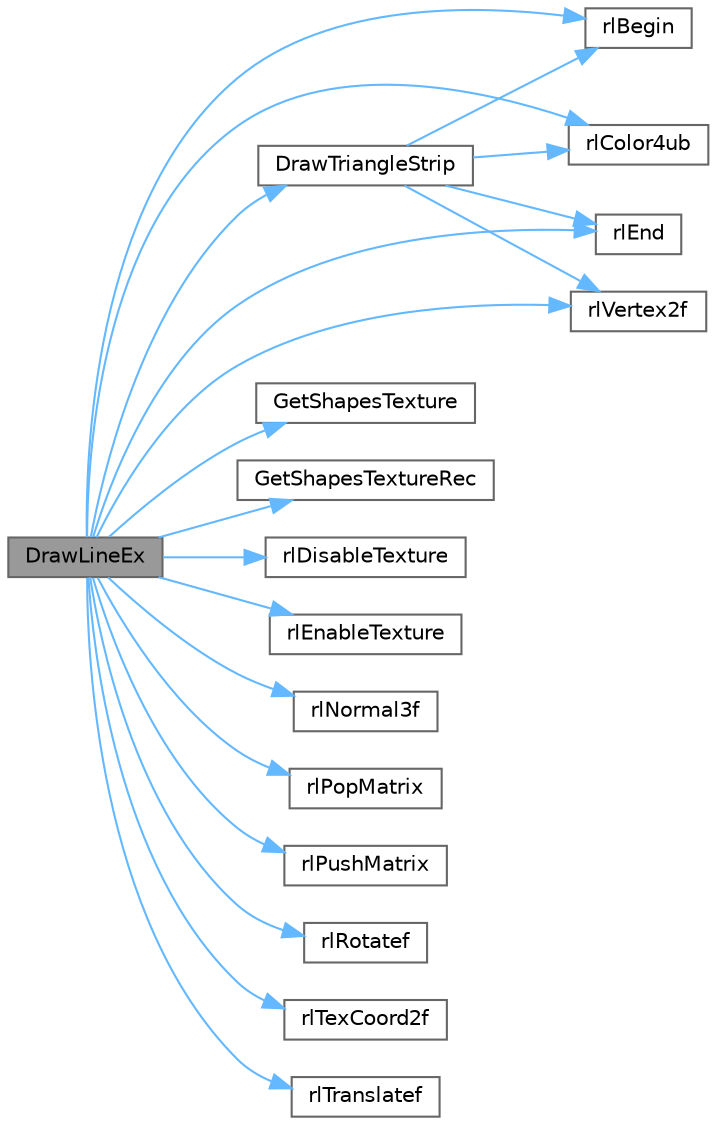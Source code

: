 digraph "DrawLineEx"
{
 // LATEX_PDF_SIZE
  bgcolor="transparent";
  edge [fontname=Helvetica,fontsize=10,labelfontname=Helvetica,labelfontsize=10];
  node [fontname=Helvetica,fontsize=10,shape=box,height=0.2,width=0.4];
  rankdir="LR";
  Node1 [id="Node000001",label="DrawLineEx",height=0.2,width=0.4,color="gray40", fillcolor="grey60", style="filled", fontcolor="black",tooltip=" "];
  Node1 -> Node2 [id="edge20_Node000001_Node000002",color="steelblue1",style="solid",tooltip=" "];
  Node2 [id="Node000002",label="DrawTriangleStrip",height=0.2,width=0.4,color="grey40", fillcolor="white", style="filled",URL="$_classes_2lib_2rshapes_8c.html#a2c5383f4303b2081b49190470929dbfb",tooltip=" "];
  Node2 -> Node3 [id="edge21_Node000002_Node000003",color="steelblue1",style="solid",tooltip=" "];
  Node3 [id="Node000003",label="rlBegin",height=0.2,width=0.4,color="grey40", fillcolor="white", style="filled",URL="$_classes_2lib_2raylib_2src_2rlgl_8h.html#a9b5d5ccff4766025b1c4503f9abb958c",tooltip=" "];
  Node2 -> Node4 [id="edge22_Node000002_Node000004",color="steelblue1",style="solid",tooltip=" "];
  Node4 [id="Node000004",label="rlColor4ub",height=0.2,width=0.4,color="grey40", fillcolor="white", style="filled",URL="$_classes_2lib_2raylib_2src_2rlgl_8h.html#acde23fe95db450a4e52a1032ce800a39",tooltip=" "];
  Node2 -> Node5 [id="edge23_Node000002_Node000005",color="steelblue1",style="solid",tooltip=" "];
  Node5 [id="Node000005",label="rlEnd",height=0.2,width=0.4,color="grey40", fillcolor="white", style="filled",URL="$_classes_2lib_2raylib_2src_2rlgl_8h.html#a19048aba72ae93e44ba38ad39cbeea3c",tooltip=" "];
  Node2 -> Node6 [id="edge24_Node000002_Node000006",color="steelblue1",style="solid",tooltip=" "];
  Node6 [id="Node000006",label="rlVertex2f",height=0.2,width=0.4,color="grey40", fillcolor="white", style="filled",URL="$_classes_2lib_2raylib_2src_2rlgl_8h.html#a87705672f83d5919863f1e82bcd946b3",tooltip=" "];
  Node1 -> Node7 [id="edge25_Node000001_Node000007",color="steelblue1",style="solid",tooltip=" "];
  Node7 [id="Node000007",label="GetShapesTexture",height=0.2,width=0.4,color="grey40", fillcolor="white", style="filled",URL="$_classes_2lib_2raylib_2src_2raylib_8h.html#a870cbb30033f39fcbafdbb7ba068575c",tooltip=" "];
  Node1 -> Node8 [id="edge26_Node000001_Node000008",color="steelblue1",style="solid",tooltip=" "];
  Node8 [id="Node000008",label="GetShapesTextureRec",height=0.2,width=0.4,color="grey40", fillcolor="white", style="filled",URL="$_classes_2lib_2raylib_2src_2raylib_8h.html#a39365de98d995c63e2dc5b7ee0978704",tooltip=" "];
  Node1 -> Node3 [id="edge27_Node000001_Node000003",color="steelblue1",style="solid",tooltip=" "];
  Node1 -> Node4 [id="edge28_Node000001_Node000004",color="steelblue1",style="solid",tooltip=" "];
  Node1 -> Node9 [id="edge29_Node000001_Node000009",color="steelblue1",style="solid",tooltip=" "];
  Node9 [id="Node000009",label="rlDisableTexture",height=0.2,width=0.4,color="grey40", fillcolor="white", style="filled",URL="$_classes_2lib_2raylib_2src_2rlgl_8h.html#a532bbface0899d06f6d74eff34052648",tooltip=" "];
  Node1 -> Node10 [id="edge30_Node000001_Node000010",color="steelblue1",style="solid",tooltip=" "];
  Node10 [id="Node000010",label="rlEnableTexture",height=0.2,width=0.4,color="grey40", fillcolor="white", style="filled",URL="$_classes_2lib_2raylib_2src_2rlgl_8h.html#a2bc666e0e22b25b1844f6018cbc5f962",tooltip=" "];
  Node1 -> Node5 [id="edge31_Node000001_Node000005",color="steelblue1",style="solid",tooltip=" "];
  Node1 -> Node11 [id="edge32_Node000001_Node000011",color="steelblue1",style="solid",tooltip=" "];
  Node11 [id="Node000011",label="rlNormal3f",height=0.2,width=0.4,color="grey40", fillcolor="white", style="filled",URL="$_classes_2lib_2raylib_2src_2rlgl_8h.html#a0c7aadb41c614a3be182ad23c0b2d123",tooltip=" "];
  Node1 -> Node12 [id="edge33_Node000001_Node000012",color="steelblue1",style="solid",tooltip=" "];
  Node12 [id="Node000012",label="rlPopMatrix",height=0.2,width=0.4,color="grey40", fillcolor="white", style="filled",URL="$_classes_2lib_2raylib_2src_2rlgl_8h.html#ac957925e053ada7dc541bd4bedfecb9f",tooltip=" "];
  Node1 -> Node13 [id="edge34_Node000001_Node000013",color="steelblue1",style="solid",tooltip=" "];
  Node13 [id="Node000013",label="rlPushMatrix",height=0.2,width=0.4,color="grey40", fillcolor="white", style="filled",URL="$_classes_2lib_2raylib_2src_2rlgl_8h.html#a5f926caa45b57b3de67aa0afc2d2bb0e",tooltip=" "];
  Node1 -> Node14 [id="edge35_Node000001_Node000014",color="steelblue1",style="solid",tooltip=" "];
  Node14 [id="Node000014",label="rlRotatef",height=0.2,width=0.4,color="grey40", fillcolor="white", style="filled",URL="$_classes_2lib_2raylib_2src_2rlgl_8h.html#a1f46a1b7c919d8137387fd2dfde9658e",tooltip=" "];
  Node1 -> Node15 [id="edge36_Node000001_Node000015",color="steelblue1",style="solid",tooltip=" "];
  Node15 [id="Node000015",label="rlTexCoord2f",height=0.2,width=0.4,color="grey40", fillcolor="white", style="filled",URL="$_classes_2lib_2raylib_2src_2rlgl_8h.html#aa68cc0d16f2e048156e0cc6053037ba3",tooltip=" "];
  Node1 -> Node16 [id="edge37_Node000001_Node000016",color="steelblue1",style="solid",tooltip=" "];
  Node16 [id="Node000016",label="rlTranslatef",height=0.2,width=0.4,color="grey40", fillcolor="white", style="filled",URL="$_classes_2lib_2raylib_2src_2rlgl_8h.html#aec2bc1d214bbc8fda9493d39987bc51e",tooltip=" "];
  Node1 -> Node6 [id="edge38_Node000001_Node000006",color="steelblue1",style="solid",tooltip=" "];
}
